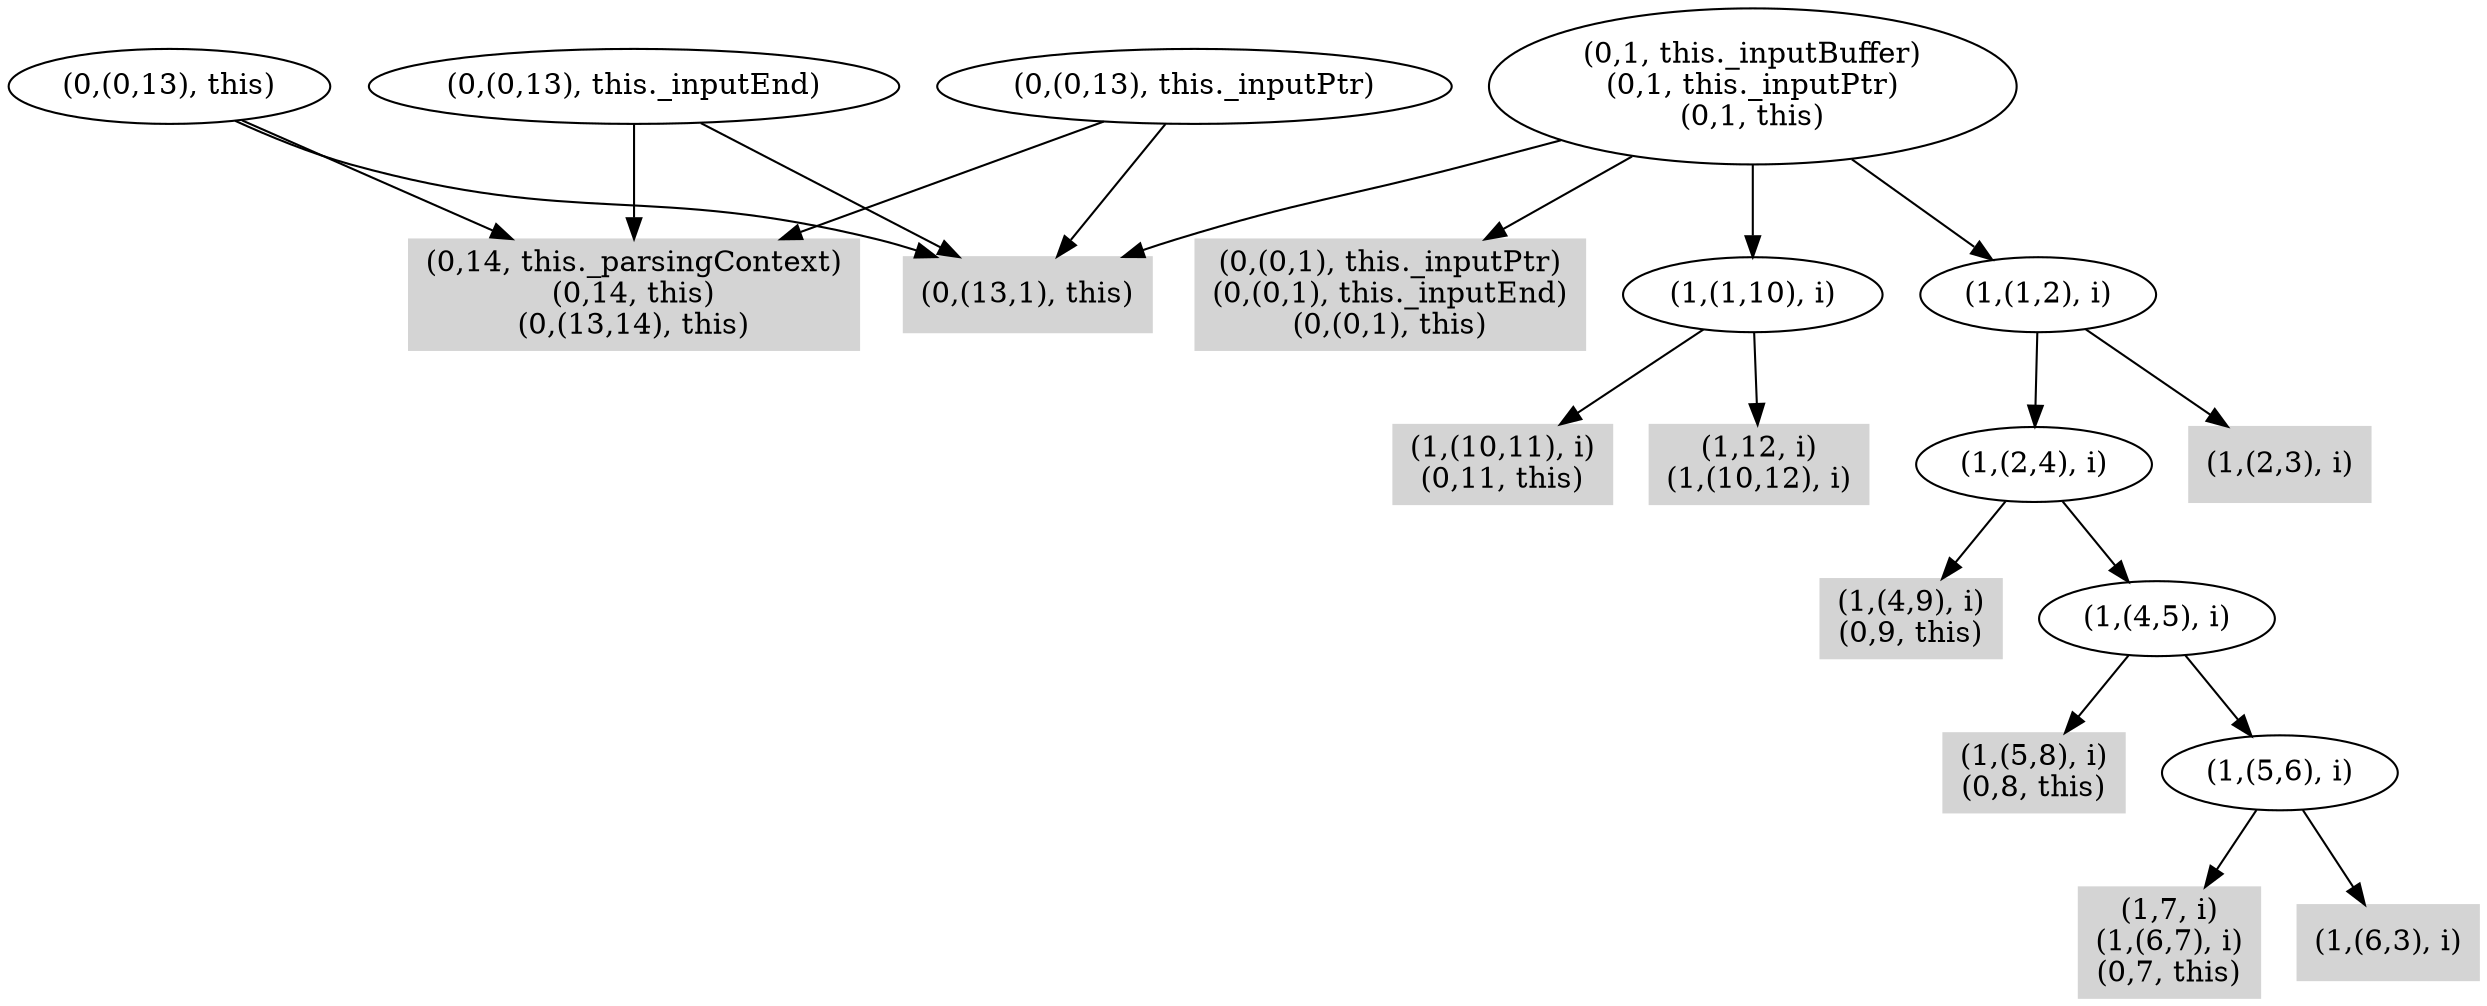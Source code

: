 digraph { 
1694 [shape=box,style=filled,color=".0 .0 .83",label="(0,(13,1), this)"];
1695 [shape=box,style=filled,color=".0 .0 .83",label="(0,14, this._parsingContext)\n(0,14, this)\n(0,(13,14), this)"];
1696 [label="(0,(0,13), this)"];
1697 [shape=box,style=filled,color=".0 .0 .83",label="(0,(0,1), this._inputPtr)\n(0,(0,1), this._inputEnd)\n(0,(0,1), this)"];
1698 [shape=box,style=filled,color=".0 .0 .83",label="(1,7, i)\n(1,(6,7), i)\n(0,7, this)"];
1699 [shape=box,style=filled,color=".0 .0 .83",label="(1,(5,8), i)\n(0,8, this)"];
1700 [shape=box,style=filled,color=".0 .0 .83",label="(1,(4,9), i)\n(0,9, this)"];
1701 [shape=box,style=filled,color=".0 .0 .83",label="(1,(10,11), i)\n(0,11, this)"];
1702 [shape=box,style=filled,color=".0 .0 .83",label="(1,12, i)\n(1,(10,12), i)"];
1703 [label="(1,(1,10), i)"];
1704 [shape=box,style=filled,color=".0 .0 .83",label="(1,(6,3), i)"];
1705 [label="(1,(5,6), i)"];
1706 [label="(1,(4,5), i)"];
1707 [label="(1,(2,4), i)"];
1708 [shape=box,style=filled,color=".0 .0 .83",label="(1,(2,3), i)"];
1709 [label="(1,(1,2), i)"];
1710 [label="(0,1, this._inputBuffer)\n(0,1, this._inputPtr)\n(0,1, this)"];
1711 [label="(0,(0,13), this._inputEnd)"];
1712 [label="(0,(0,13), this._inputPtr)"];
1696 -> 1694;
1696 -> 1695;
1703 -> 1701;
1703 -> 1702;
1705 -> 1698;
1705 -> 1704;
1706 -> 1699;
1706 -> 1705;
1707 -> 1700;
1707 -> 1706;
1709 -> 1707;
1709 -> 1708;
1710 -> 1694;
1710 -> 1697;
1710 -> 1703;
1710 -> 1709;
1711 -> 1694;
1711 -> 1695;
1712 -> 1694;
1712 -> 1695;
}